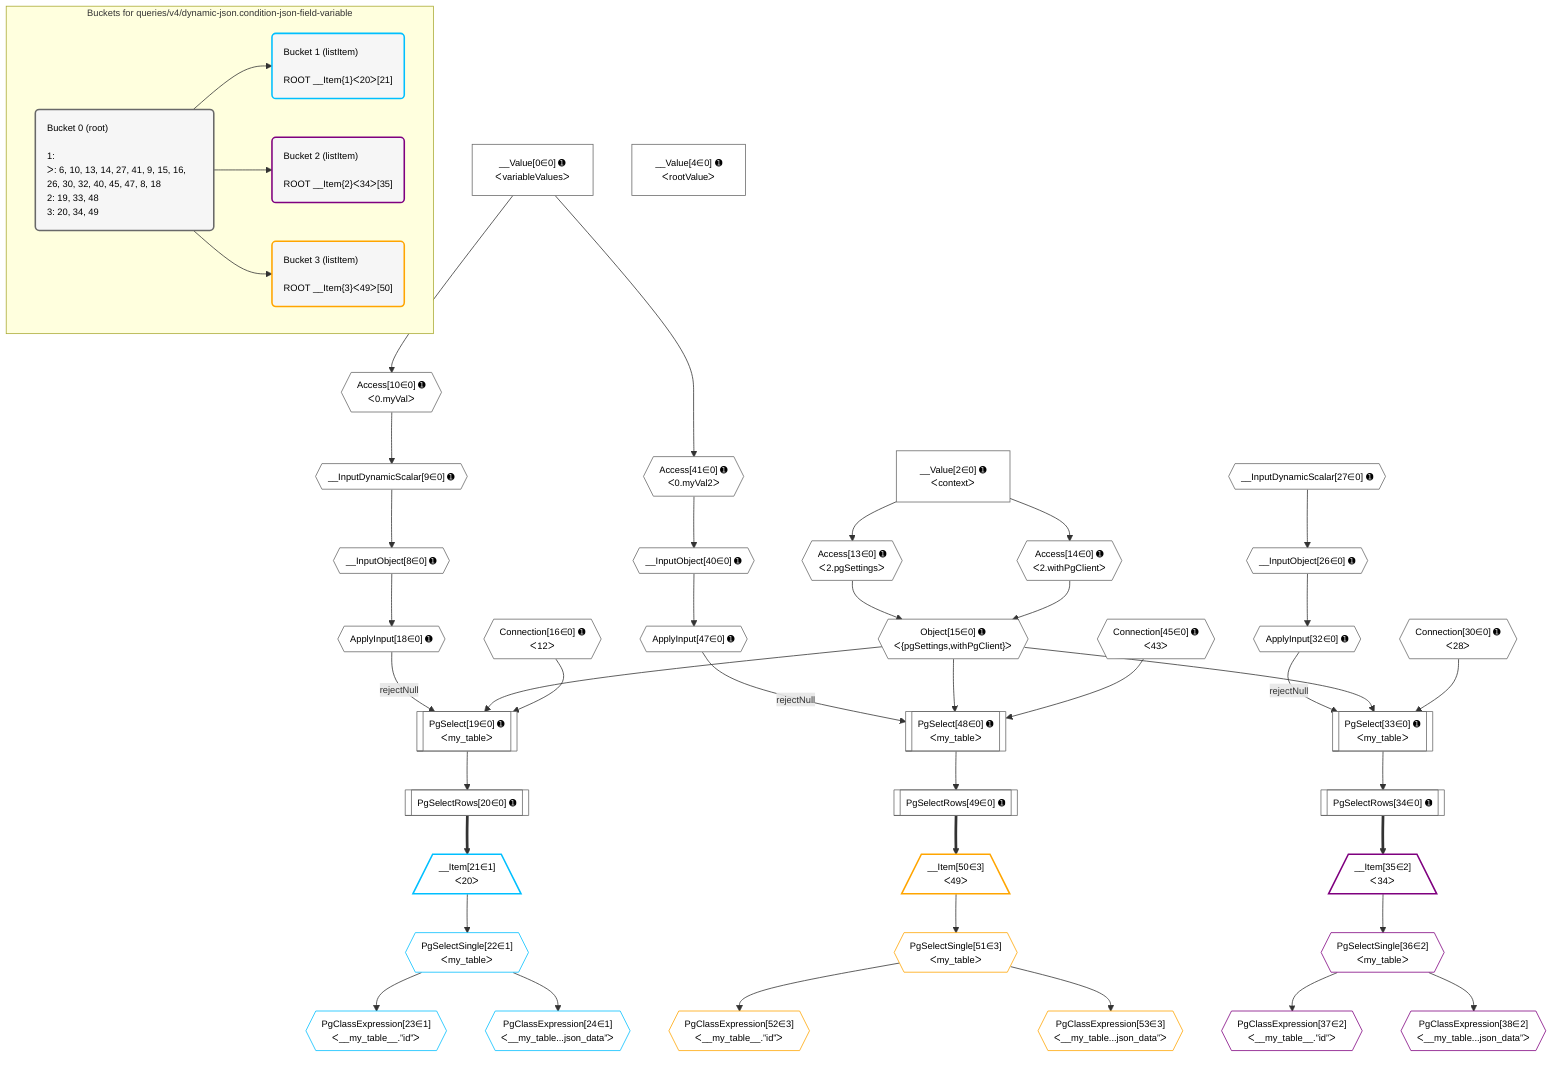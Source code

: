 %%{init: {'themeVariables': { 'fontSize': '12px'}}}%%
graph TD
    classDef path fill:#eee,stroke:#000,color:#000
    classDef plan fill:#fff,stroke-width:1px,color:#000
    classDef itemplan fill:#fff,stroke-width:2px,color:#000
    classDef unbatchedplan fill:#dff,stroke-width:1px,color:#000
    classDef sideeffectplan fill:#fcc,stroke-width:2px,color:#000
    classDef bucket fill:#f6f6f6,color:#000,stroke-width:2px,text-align:left


    %% plan dependencies
    PgSelect19[["PgSelect[19∈0] ➊<br />ᐸmy_tableᐳ"]]:::plan
    Object15{{"Object[15∈0] ➊<br />ᐸ{pgSettings,withPgClient}ᐳ"}}:::plan
    ApplyInput18{{"ApplyInput[18∈0] ➊"}}:::plan
    Connection16{{"Connection[16∈0] ➊<br />ᐸ12ᐳ"}}:::plan
    ApplyInput18 -->|rejectNull| PgSelect19
    Object15 & Connection16 --> PgSelect19
    PgSelect33[["PgSelect[33∈0] ➊<br />ᐸmy_tableᐳ"]]:::plan
    ApplyInput32{{"ApplyInput[32∈0] ➊"}}:::plan
    Connection30{{"Connection[30∈0] ➊<br />ᐸ28ᐳ"}}:::plan
    ApplyInput32 -->|rejectNull| PgSelect33
    Object15 & Connection30 --> PgSelect33
    PgSelect48[["PgSelect[48∈0] ➊<br />ᐸmy_tableᐳ"]]:::plan
    ApplyInput47{{"ApplyInput[47∈0] ➊"}}:::plan
    Connection45{{"Connection[45∈0] ➊<br />ᐸ43ᐳ"}}:::plan
    ApplyInput47 -->|rejectNull| PgSelect48
    Object15 & Connection45 --> PgSelect48
    __InputObject8{{"__InputObject[8∈0] ➊"}}:::plan
    __InputDynamicScalar9{{"__InputDynamicScalar[9∈0] ➊"}}:::plan
    __InputDynamicScalar9 --> __InputObject8
    Access13{{"Access[13∈0] ➊<br />ᐸ2.pgSettingsᐳ"}}:::plan
    Access14{{"Access[14∈0] ➊<br />ᐸ2.withPgClientᐳ"}}:::plan
    Access13 & Access14 --> Object15
    __InputObject26{{"__InputObject[26∈0] ➊"}}:::plan
    __InputDynamicScalar27{{"__InputDynamicScalar[27∈0] ➊"}}:::plan
    __InputDynamicScalar27 --> __InputObject26
    __InputObject40{{"__InputObject[40∈0] ➊"}}:::plan
    Access41{{"Access[41∈0] ➊<br />ᐸ0.myVal2ᐳ"}}:::plan
    Access41 --> __InputObject40
    Access10{{"Access[10∈0] ➊<br />ᐸ0.myValᐳ"}}:::plan
    Access10 --> __InputDynamicScalar9
    __Value0["__Value[0∈0] ➊<br />ᐸvariableValuesᐳ"]:::plan
    __Value0 --> Access10
    __Value2["__Value[2∈0] ➊<br />ᐸcontextᐳ"]:::plan
    __Value2 --> Access13
    __Value2 --> Access14
    __InputObject8 --> ApplyInput18
    PgSelectRows20[["PgSelectRows[20∈0] ➊"]]:::plan
    PgSelect19 --> PgSelectRows20
    __InputObject26 --> ApplyInput32
    PgSelectRows34[["PgSelectRows[34∈0] ➊"]]:::plan
    PgSelect33 --> PgSelectRows34
    __Value0 --> Access41
    __InputObject40 --> ApplyInput47
    PgSelectRows49[["PgSelectRows[49∈0] ➊"]]:::plan
    PgSelect48 --> PgSelectRows49
    __Value4["__Value[4∈0] ➊<br />ᐸrootValueᐳ"]:::plan
    __Item21[/"__Item[21∈1]<br />ᐸ20ᐳ"\]:::itemplan
    PgSelectRows20 ==> __Item21
    PgSelectSingle22{{"PgSelectSingle[22∈1]<br />ᐸmy_tableᐳ"}}:::plan
    __Item21 --> PgSelectSingle22
    PgClassExpression23{{"PgClassExpression[23∈1]<br />ᐸ__my_table__.”id”ᐳ"}}:::plan
    PgSelectSingle22 --> PgClassExpression23
    PgClassExpression24{{"PgClassExpression[24∈1]<br />ᐸ__my_table...json_data”ᐳ"}}:::plan
    PgSelectSingle22 --> PgClassExpression24
    __Item35[/"__Item[35∈2]<br />ᐸ34ᐳ"\]:::itemplan
    PgSelectRows34 ==> __Item35
    PgSelectSingle36{{"PgSelectSingle[36∈2]<br />ᐸmy_tableᐳ"}}:::plan
    __Item35 --> PgSelectSingle36
    PgClassExpression37{{"PgClassExpression[37∈2]<br />ᐸ__my_table__.”id”ᐳ"}}:::plan
    PgSelectSingle36 --> PgClassExpression37
    PgClassExpression38{{"PgClassExpression[38∈2]<br />ᐸ__my_table...json_data”ᐳ"}}:::plan
    PgSelectSingle36 --> PgClassExpression38
    __Item50[/"__Item[50∈3]<br />ᐸ49ᐳ"\]:::itemplan
    PgSelectRows49 ==> __Item50
    PgSelectSingle51{{"PgSelectSingle[51∈3]<br />ᐸmy_tableᐳ"}}:::plan
    __Item50 --> PgSelectSingle51
    PgClassExpression52{{"PgClassExpression[52∈3]<br />ᐸ__my_table__.”id”ᐳ"}}:::plan
    PgSelectSingle51 --> PgClassExpression52
    PgClassExpression53{{"PgClassExpression[53∈3]<br />ᐸ__my_table...json_data”ᐳ"}}:::plan
    PgSelectSingle51 --> PgClassExpression53

    %% define steps

    subgraph "Buckets for queries/v4/dynamic-json.condition-json-field-variable"
    Bucket0("Bucket 0 (root)<br /><br />1: <br />ᐳ: 6, 10, 13, 14, 27, 41, 9, 15, 16, 26, 30, 32, 40, 45, 47, 8, 18<br />2: 19, 33, 48<br />3: 20, 34, 49"):::bucket
    classDef bucket0 stroke:#696969
    class Bucket0,__Value0,__Value2,__Value4,__InputObject8,__InputDynamicScalar9,Access10,Access13,Access14,Object15,Connection16,ApplyInput18,PgSelect19,PgSelectRows20,__InputObject26,__InputDynamicScalar27,Connection30,ApplyInput32,PgSelect33,PgSelectRows34,__InputObject40,Access41,Connection45,ApplyInput47,PgSelect48,PgSelectRows49 bucket0
    Bucket1("Bucket 1 (listItem)<br /><br />ROOT __Item{1}ᐸ20ᐳ[21]"):::bucket
    classDef bucket1 stroke:#00bfff
    class Bucket1,__Item21,PgSelectSingle22,PgClassExpression23,PgClassExpression24 bucket1
    Bucket2("Bucket 2 (listItem)<br /><br />ROOT __Item{2}ᐸ34ᐳ[35]"):::bucket
    classDef bucket2 stroke:#7f007f
    class Bucket2,__Item35,PgSelectSingle36,PgClassExpression37,PgClassExpression38 bucket2
    Bucket3("Bucket 3 (listItem)<br /><br />ROOT __Item{3}ᐸ49ᐳ[50]"):::bucket
    classDef bucket3 stroke:#ffa500
    class Bucket3,__Item50,PgSelectSingle51,PgClassExpression52,PgClassExpression53 bucket3
    Bucket0 --> Bucket1 & Bucket2 & Bucket3
    end